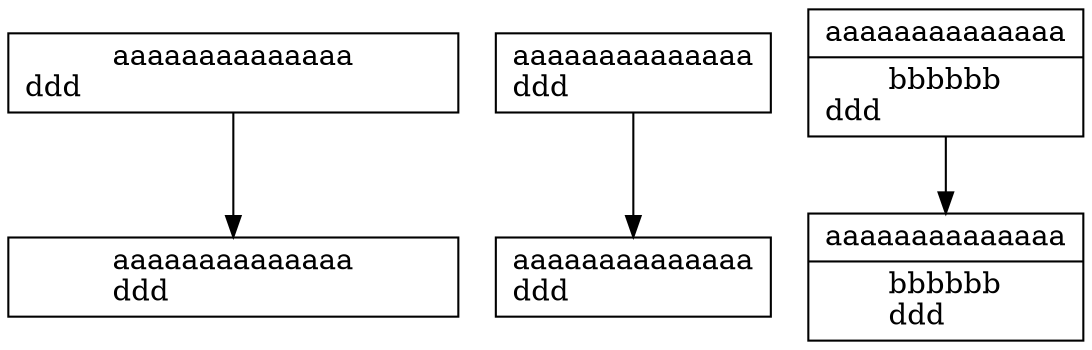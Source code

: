 digraph G{
  node [shape=box, label="aaaaaaaaaaaaaa\nddd\l"]
  n [width=3]
  m [width=3, nojustify=true]
  b [nojustify=true]
  n -> m 
  l -> p
  l [shape=record, label="{aaaaaaaaaaaaaa\n | bbbbbb\nddd\l}"]
  p [nojustify=true, shape=record, label="{aaaaaaaaaaaaaa\n | bbbbbb\nddd\l}"]
  a -> b
}

